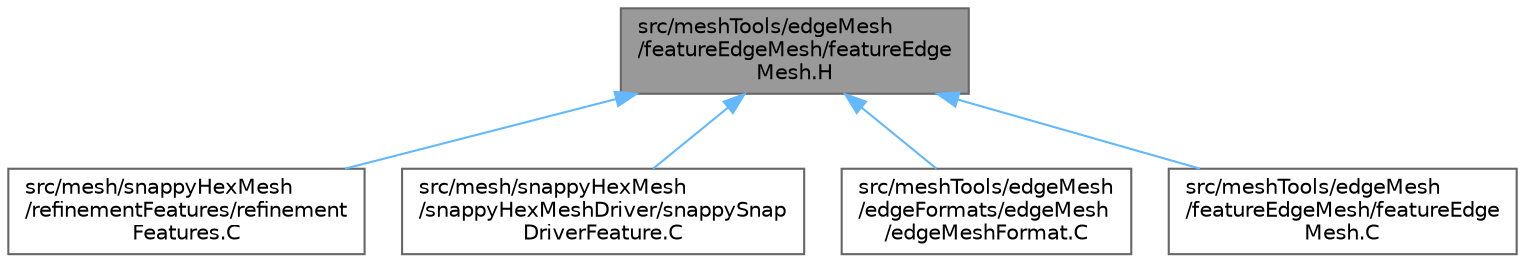 digraph "src/meshTools/edgeMesh/featureEdgeMesh/featureEdgeMesh.H"
{
 // LATEX_PDF_SIZE
  bgcolor="transparent";
  edge [fontname=Helvetica,fontsize=10,labelfontname=Helvetica,labelfontsize=10];
  node [fontname=Helvetica,fontsize=10,shape=box,height=0.2,width=0.4];
  Node1 [id="Node000001",label="src/meshTools/edgeMesh\l/featureEdgeMesh/featureEdge\lMesh.H",height=0.2,width=0.4,color="gray40", fillcolor="grey60", style="filled", fontcolor="black",tooltip=" "];
  Node1 -> Node2 [id="edge1_Node000001_Node000002",dir="back",color="steelblue1",style="solid",tooltip=" "];
  Node2 [id="Node000002",label="src/mesh/snappyHexMesh\l/refinementFeatures/refinement\lFeatures.C",height=0.2,width=0.4,color="grey40", fillcolor="white", style="filled",URL="$refinementFeatures_8C.html",tooltip=" "];
  Node1 -> Node3 [id="edge2_Node000001_Node000003",dir="back",color="steelblue1",style="solid",tooltip=" "];
  Node3 [id="Node000003",label="src/mesh/snappyHexMesh\l/snappyHexMeshDriver/snappySnap\lDriverFeature.C",height=0.2,width=0.4,color="grey40", fillcolor="white", style="filled",URL="$snappySnapDriverFeature_8C.html",tooltip=" "];
  Node1 -> Node4 [id="edge3_Node000001_Node000004",dir="back",color="steelblue1",style="solid",tooltip=" "];
  Node4 [id="Node000004",label="src/meshTools/edgeMesh\l/edgeFormats/edgeMesh\l/edgeMeshFormat.C",height=0.2,width=0.4,color="grey40", fillcolor="white", style="filled",URL="$edgeMeshFormat_8C.html",tooltip=" "];
  Node1 -> Node5 [id="edge4_Node000001_Node000005",dir="back",color="steelblue1",style="solid",tooltip=" "];
  Node5 [id="Node000005",label="src/meshTools/edgeMesh\l/featureEdgeMesh/featureEdge\lMesh.C",height=0.2,width=0.4,color="grey40", fillcolor="white", style="filled",URL="$featureEdgeMesh_8C.html",tooltip=" "];
}
